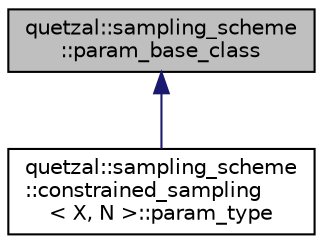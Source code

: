 digraph "quetzal::sampling_scheme::param_base_class"
{
 // LATEX_PDF_SIZE
  edge [fontname="Helvetica",fontsize="10",labelfontname="Helvetica",labelfontsize="10"];
  node [fontname="Helvetica",fontsize="10",shape=record];
  Node0 [label="quetzal::sampling_scheme\l::param_base_class",height=0.2,width=0.4,color="black", fillcolor="grey75", style="filled", fontcolor="black",tooltip="Base class for sampling schemes parameter classes."];
  Node0 -> Node1 [dir="back",color="midnightblue",fontsize="10",style="solid",fontname="Helvetica"];
  Node1 [label="quetzal::sampling_scheme\l::constrained_sampling\l\< X, N \>::param_type",height=0.2,width=0.4,color="black", fillcolor="white", style="filled",URL="$classquetzal_1_1sampling__scheme_1_1constrained__sampling_1_1param__type.html",tooltip=" "];
}
